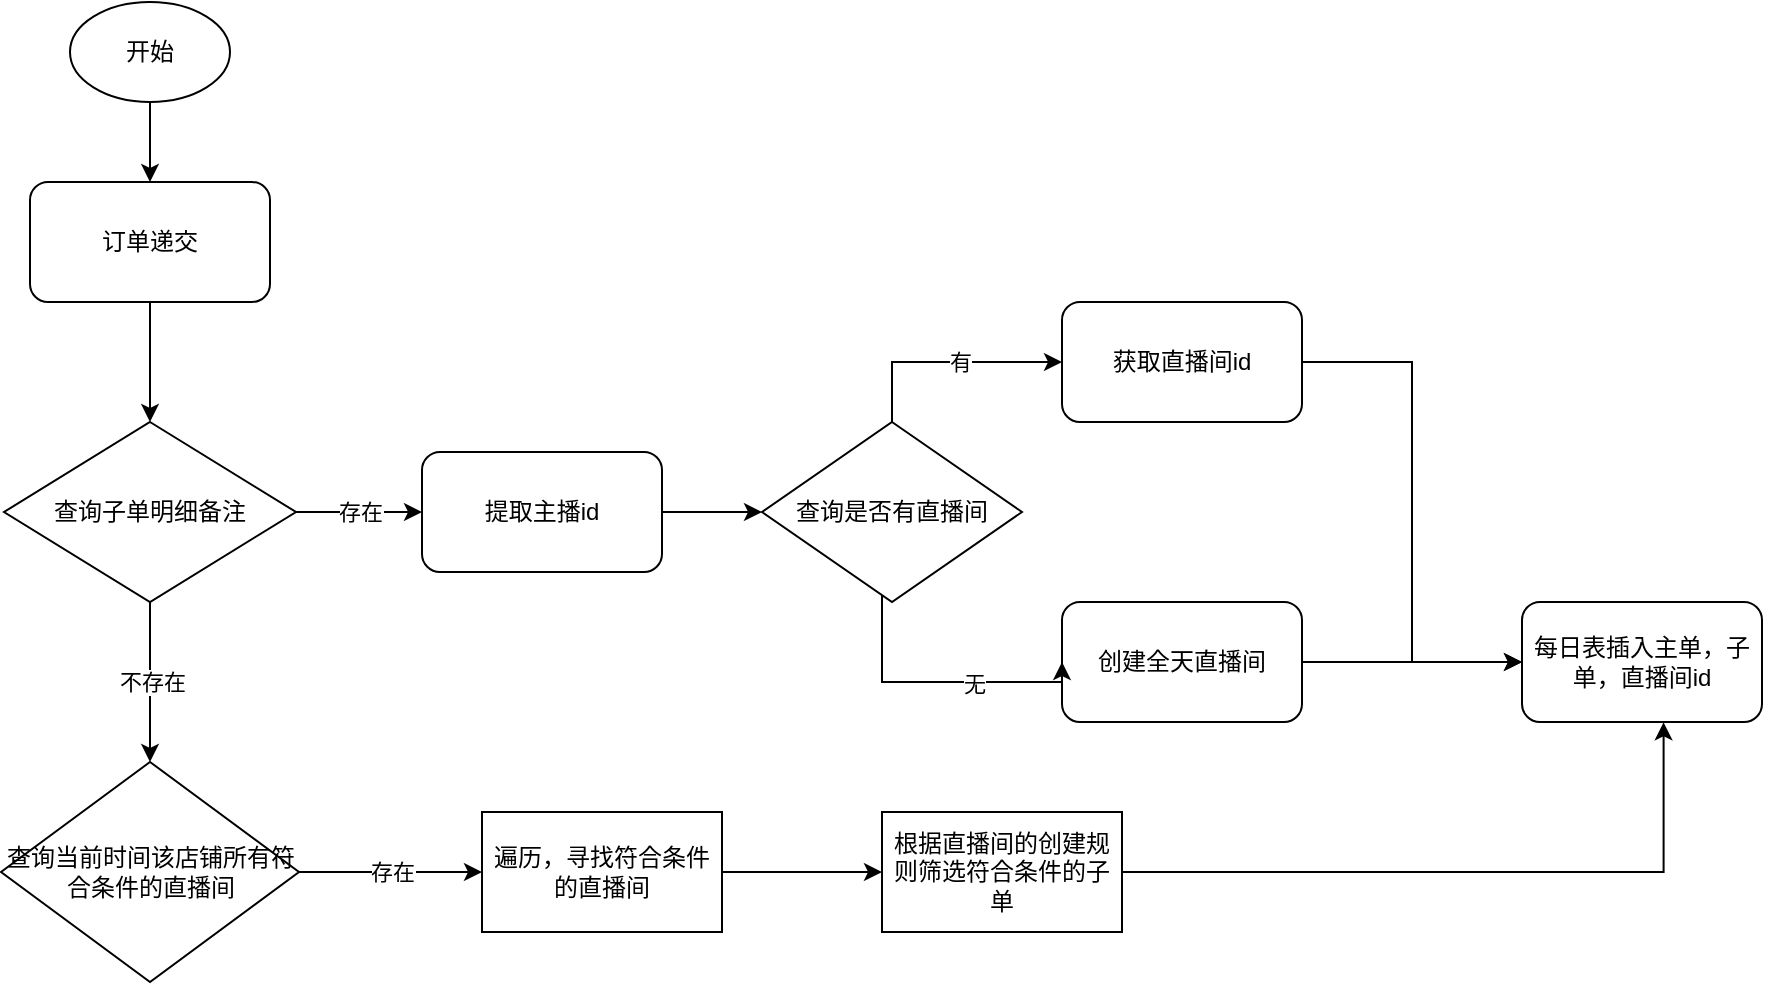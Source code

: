 <mxfile version="16.6.3" type="github">
  <diagram id="m3gFDPZ18lSmyjhxiiTP" name="第 1 页">
    <mxGraphModel dx="1038" dy="547" grid="1" gridSize="10" guides="1" tooltips="1" connect="1" arrows="1" fold="1" page="1" pageScale="1" pageWidth="1169" pageHeight="827" math="0" shadow="0">
      <root>
        <mxCell id="0" />
        <mxCell id="1" parent="0" />
        <mxCell id="hPtF4HsWPdSG9iK1hHm2-13" value="" style="edgeStyle=orthogonalEdgeStyle;rounded=0;orthogonalLoop=1;jettySize=auto;html=1;" edge="1" parent="1" source="hPtF4HsWPdSG9iK1hHm2-1" target="hPtF4HsWPdSG9iK1hHm2-3">
          <mxGeometry relative="1" as="geometry" />
        </mxCell>
        <mxCell id="hPtF4HsWPdSG9iK1hHm2-1" value="订单递交" style="rounded=1;whiteSpace=wrap;html=1;" vertex="1" parent="1">
          <mxGeometry x="224" y="100" width="120" height="60" as="geometry" />
        </mxCell>
        <mxCell id="hPtF4HsWPdSG9iK1hHm2-9" value="存在" style="edgeStyle=orthogonalEdgeStyle;rounded=0;orthogonalLoop=1;jettySize=auto;html=1;" edge="1" parent="1" source="hPtF4HsWPdSG9iK1hHm2-3" target="hPtF4HsWPdSG9iK1hHm2-4">
          <mxGeometry relative="1" as="geometry" />
        </mxCell>
        <mxCell id="hPtF4HsWPdSG9iK1hHm2-17" value="不存在" style="edgeStyle=orthogonalEdgeStyle;rounded=0;orthogonalLoop=1;jettySize=auto;html=1;" edge="1" parent="1" source="hPtF4HsWPdSG9iK1hHm2-3">
          <mxGeometry relative="1" as="geometry">
            <mxPoint x="284" y="390" as="targetPoint" />
          </mxGeometry>
        </mxCell>
        <mxCell id="hPtF4HsWPdSG9iK1hHm2-3" value="查询子单明细备注" style="rhombus;whiteSpace=wrap;html=1;" vertex="1" parent="1">
          <mxGeometry x="211" y="220" width="146" height="90" as="geometry" />
        </mxCell>
        <mxCell id="hPtF4HsWPdSG9iK1hHm2-10" value="" style="edgeStyle=orthogonalEdgeStyle;rounded=0;orthogonalLoop=1;jettySize=auto;html=1;" edge="1" parent="1" source="hPtF4HsWPdSG9iK1hHm2-4" target="hPtF4HsWPdSG9iK1hHm2-8">
          <mxGeometry relative="1" as="geometry" />
        </mxCell>
        <mxCell id="hPtF4HsWPdSG9iK1hHm2-4" value="提取主播id" style="rounded=1;whiteSpace=wrap;html=1;" vertex="1" parent="1">
          <mxGeometry x="420" y="235" width="120" height="60" as="geometry" />
        </mxCell>
        <mxCell id="hPtF4HsWPdSG9iK1hHm2-28" style="edgeStyle=orthogonalEdgeStyle;rounded=0;orthogonalLoop=1;jettySize=auto;html=1;entryX=0;entryY=0.5;entryDx=0;entryDy=0;" edge="1" parent="1" source="hPtF4HsWPdSG9iK1hHm2-5" target="hPtF4HsWPdSG9iK1hHm2-24">
          <mxGeometry relative="1" as="geometry" />
        </mxCell>
        <mxCell id="hPtF4HsWPdSG9iK1hHm2-5" value="获取直播间id" style="rounded=1;whiteSpace=wrap;html=1;" vertex="1" parent="1">
          <mxGeometry x="740" y="160" width="120" height="60" as="geometry" />
        </mxCell>
        <mxCell id="hPtF4HsWPdSG9iK1hHm2-29" style="edgeStyle=orthogonalEdgeStyle;rounded=0;orthogonalLoop=1;jettySize=auto;html=1;entryX=0;entryY=0.5;entryDx=0;entryDy=0;" edge="1" parent="1" source="hPtF4HsWPdSG9iK1hHm2-6" target="hPtF4HsWPdSG9iK1hHm2-24">
          <mxGeometry relative="1" as="geometry" />
        </mxCell>
        <mxCell id="hPtF4HsWPdSG9iK1hHm2-6" value="创建全天直播间" style="rounded=1;whiteSpace=wrap;html=1;" vertex="1" parent="1">
          <mxGeometry x="740" y="310" width="120" height="60" as="geometry" />
        </mxCell>
        <mxCell id="hPtF4HsWPdSG9iK1hHm2-11" style="edgeStyle=orthogonalEdgeStyle;rounded=0;orthogonalLoop=1;jettySize=auto;html=1;entryX=0;entryY=0.5;entryDx=0;entryDy=0;" edge="1" parent="1" source="hPtF4HsWPdSG9iK1hHm2-8" target="hPtF4HsWPdSG9iK1hHm2-5">
          <mxGeometry relative="1" as="geometry">
            <Array as="points">
              <mxPoint x="655" y="190" />
            </Array>
          </mxGeometry>
        </mxCell>
        <mxCell id="hPtF4HsWPdSG9iK1hHm2-14" value="有" style="edgeLabel;html=1;align=center;verticalAlign=middle;resizable=0;points=[];" vertex="1" connectable="0" parent="hPtF4HsWPdSG9iK1hHm2-11">
          <mxGeometry x="0.115" y="-1" relative="1" as="geometry">
            <mxPoint y="-1" as="offset" />
          </mxGeometry>
        </mxCell>
        <mxCell id="hPtF4HsWPdSG9iK1hHm2-12" style="edgeStyle=orthogonalEdgeStyle;rounded=0;orthogonalLoop=1;jettySize=auto;html=1;entryX=0;entryY=0.5;entryDx=0;entryDy=0;" edge="1" parent="1" source="hPtF4HsWPdSG9iK1hHm2-8" target="hPtF4HsWPdSG9iK1hHm2-6">
          <mxGeometry relative="1" as="geometry">
            <Array as="points">
              <mxPoint x="650" y="350" />
              <mxPoint x="740" y="350" />
            </Array>
          </mxGeometry>
        </mxCell>
        <mxCell id="hPtF4HsWPdSG9iK1hHm2-15" value="无" style="edgeLabel;html=1;align=center;verticalAlign=middle;resizable=0;points=[];" vertex="1" connectable="0" parent="hPtF4HsWPdSG9iK1hHm2-12">
          <mxGeometry x="0.248" y="-1" relative="1" as="geometry">
            <mxPoint as="offset" />
          </mxGeometry>
        </mxCell>
        <mxCell id="hPtF4HsWPdSG9iK1hHm2-8" value="查询是否有直播间" style="rhombus;whiteSpace=wrap;html=1;" vertex="1" parent="1">
          <mxGeometry x="590" y="220" width="130" height="90" as="geometry" />
        </mxCell>
        <mxCell id="hPtF4HsWPdSG9iK1hHm2-21" value="存在" style="edgeStyle=orthogonalEdgeStyle;rounded=0;orthogonalLoop=1;jettySize=auto;html=1;" edge="1" parent="1" source="hPtF4HsWPdSG9iK1hHm2-19" target="hPtF4HsWPdSG9iK1hHm2-20">
          <mxGeometry relative="1" as="geometry" />
        </mxCell>
        <mxCell id="hPtF4HsWPdSG9iK1hHm2-19" value="查询当前时间该店铺所有符合条件的直播间" style="rhombus;whiteSpace=wrap;html=1;" vertex="1" parent="1">
          <mxGeometry x="209.5" y="390" width="149" height="110" as="geometry" />
        </mxCell>
        <mxCell id="hPtF4HsWPdSG9iK1hHm2-31" value="" style="edgeStyle=orthogonalEdgeStyle;rounded=0;orthogonalLoop=1;jettySize=auto;html=1;" edge="1" parent="1" source="hPtF4HsWPdSG9iK1hHm2-20" target="hPtF4HsWPdSG9iK1hHm2-30">
          <mxGeometry relative="1" as="geometry" />
        </mxCell>
        <mxCell id="hPtF4HsWPdSG9iK1hHm2-20" value="遍历，寻找符合条件的直播间" style="whiteSpace=wrap;html=1;" vertex="1" parent="1">
          <mxGeometry x="450" y="415" width="120" height="60" as="geometry" />
        </mxCell>
        <mxCell id="hPtF4HsWPdSG9iK1hHm2-24" value="每日表插入主单，子单，直播间id" style="rounded=1;whiteSpace=wrap;html=1;" vertex="1" parent="1">
          <mxGeometry x="970" y="310" width="120" height="60" as="geometry" />
        </mxCell>
        <mxCell id="hPtF4HsWPdSG9iK1hHm2-32" style="edgeStyle=orthogonalEdgeStyle;rounded=0;orthogonalLoop=1;jettySize=auto;html=1;entryX=0.59;entryY=1.003;entryDx=0;entryDy=0;entryPerimeter=0;" edge="1" parent="1" source="hPtF4HsWPdSG9iK1hHm2-30" target="hPtF4HsWPdSG9iK1hHm2-24">
          <mxGeometry relative="1" as="geometry" />
        </mxCell>
        <mxCell id="hPtF4HsWPdSG9iK1hHm2-30" value="根据直播间的创建规则筛选符合条件的子单" style="whiteSpace=wrap;html=1;" vertex="1" parent="1">
          <mxGeometry x="650" y="415" width="120" height="60" as="geometry" />
        </mxCell>
        <mxCell id="hPtF4HsWPdSG9iK1hHm2-34" value="" style="edgeStyle=orthogonalEdgeStyle;rounded=0;orthogonalLoop=1;jettySize=auto;html=1;" edge="1" parent="1" source="hPtF4HsWPdSG9iK1hHm2-33" target="hPtF4HsWPdSG9iK1hHm2-1">
          <mxGeometry relative="1" as="geometry" />
        </mxCell>
        <mxCell id="hPtF4HsWPdSG9iK1hHm2-33" value="开始" style="ellipse;whiteSpace=wrap;html=1;" vertex="1" parent="1">
          <mxGeometry x="244" y="10" width="80" height="50" as="geometry" />
        </mxCell>
      </root>
    </mxGraphModel>
  </diagram>
</mxfile>
